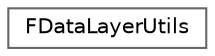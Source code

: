 digraph "Graphical Class Hierarchy"
{
 // INTERACTIVE_SVG=YES
 // LATEX_PDF_SIZE
  bgcolor="transparent";
  edge [fontname=Helvetica,fontsize=10,labelfontname=Helvetica,labelfontsize=10];
  node [fontname=Helvetica,fontsize=10,shape=box,height=0.2,width=0.4];
  rankdir="LR";
  Node0 [id="Node000000",label="FDataLayerUtils",height=0.2,width=0.4,color="grey40", fillcolor="white", style="filled",URL="$df/dfa/classFDataLayerUtils.html",tooltip=" "];
}
